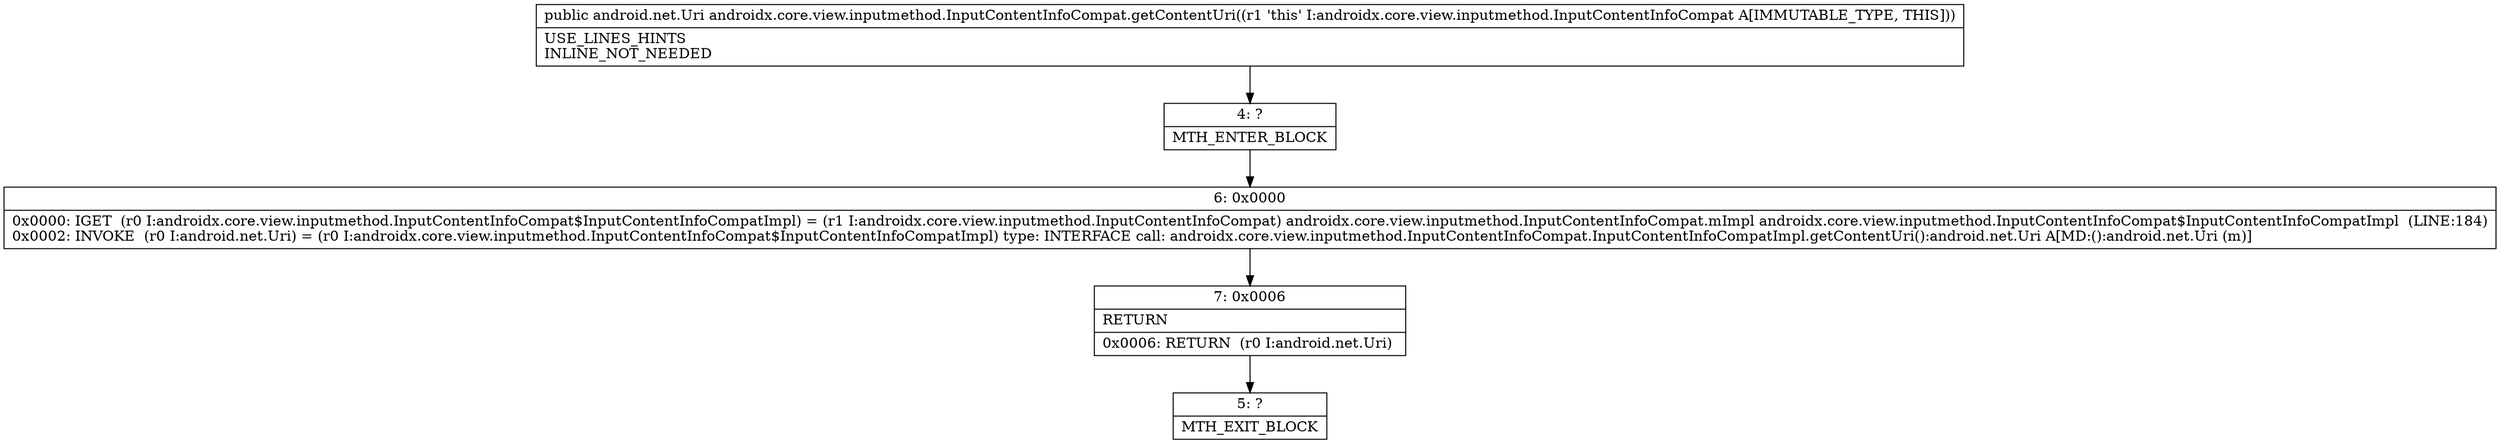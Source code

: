 digraph "CFG forandroidx.core.view.inputmethod.InputContentInfoCompat.getContentUri()Landroid\/net\/Uri;" {
Node_4 [shape=record,label="{4\:\ ?|MTH_ENTER_BLOCK\l}"];
Node_6 [shape=record,label="{6\:\ 0x0000|0x0000: IGET  (r0 I:androidx.core.view.inputmethod.InputContentInfoCompat$InputContentInfoCompatImpl) = (r1 I:androidx.core.view.inputmethod.InputContentInfoCompat) androidx.core.view.inputmethod.InputContentInfoCompat.mImpl androidx.core.view.inputmethod.InputContentInfoCompat$InputContentInfoCompatImpl  (LINE:184)\l0x0002: INVOKE  (r0 I:android.net.Uri) = (r0 I:androidx.core.view.inputmethod.InputContentInfoCompat$InputContentInfoCompatImpl) type: INTERFACE call: androidx.core.view.inputmethod.InputContentInfoCompat.InputContentInfoCompatImpl.getContentUri():android.net.Uri A[MD:():android.net.Uri (m)]\l}"];
Node_7 [shape=record,label="{7\:\ 0x0006|RETURN\l|0x0006: RETURN  (r0 I:android.net.Uri) \l}"];
Node_5 [shape=record,label="{5\:\ ?|MTH_EXIT_BLOCK\l}"];
MethodNode[shape=record,label="{public android.net.Uri androidx.core.view.inputmethod.InputContentInfoCompat.getContentUri((r1 'this' I:androidx.core.view.inputmethod.InputContentInfoCompat A[IMMUTABLE_TYPE, THIS]))  | USE_LINES_HINTS\lINLINE_NOT_NEEDED\l}"];
MethodNode -> Node_4;Node_4 -> Node_6;
Node_6 -> Node_7;
Node_7 -> Node_5;
}

